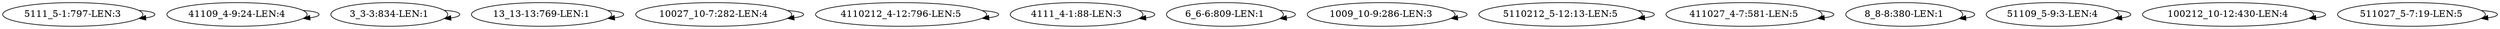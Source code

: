 digraph G {
    "5111_5-1:797-LEN:3" -> "5111_5-1:797-LEN:3";
    "41109_4-9:24-LEN:4" -> "41109_4-9:24-LEN:4";
    "3_3-3:834-LEN:1" -> "3_3-3:834-LEN:1";
    "13_13-13:769-LEN:1" -> "13_13-13:769-LEN:1";
    "10027_10-7:282-LEN:4" -> "10027_10-7:282-LEN:4";
    "4110212_4-12:796-LEN:5" -> "4110212_4-12:796-LEN:5";
    "4111_4-1:88-LEN:3" -> "4111_4-1:88-LEN:3";
    "6_6-6:809-LEN:1" -> "6_6-6:809-LEN:1";
    "1009_10-9:286-LEN:3" -> "1009_10-9:286-LEN:3";
    "5110212_5-12:13-LEN:5" -> "5110212_5-12:13-LEN:5";
    "411027_4-7:581-LEN:5" -> "411027_4-7:581-LEN:5";
    "8_8-8:380-LEN:1" -> "8_8-8:380-LEN:1";
    "51109_5-9:3-LEN:4" -> "51109_5-9:3-LEN:4";
    "100212_10-12:430-LEN:4" -> "100212_10-12:430-LEN:4";
    "511027_5-7:19-LEN:5" -> "511027_5-7:19-LEN:5";
}
